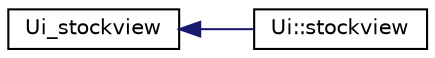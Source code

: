 digraph "Graphical Class Hierarchy"
{
 // LATEX_PDF_SIZE
  edge [fontname="Helvetica",fontsize="10",labelfontname="Helvetica",labelfontsize="10"];
  node [fontname="Helvetica",fontsize="10",shape=record];
  rankdir="LR";
  Node0 [label="Ui_stockview",height=0.2,width=0.4,color="black", fillcolor="white", style="filled",URL="$classUi__stockview.html",tooltip=" "];
  Node0 -> Node1 [dir="back",color="midnightblue",fontsize="10",style="solid",fontname="Helvetica"];
  Node1 [label="Ui::stockview",height=0.2,width=0.4,color="black", fillcolor="white", style="filled",URL="$classUi_1_1stockview.html",tooltip=" "];
}

